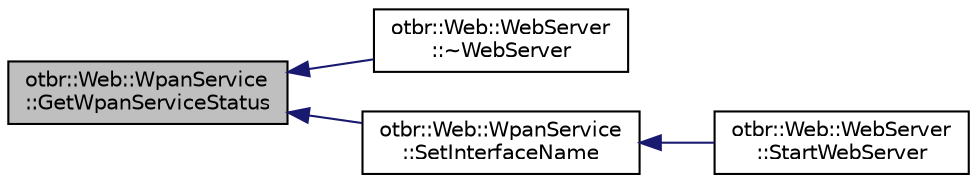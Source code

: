 digraph "otbr::Web::WpanService::GetWpanServiceStatus"
{
  edge [fontname="Helvetica",fontsize="10",labelfontname="Helvetica",labelfontsize="10"];
  node [fontname="Helvetica",fontsize="10",shape=record];
  rankdir="LR";
  Node7 [label="otbr::Web::WpanService\l::GetWpanServiceStatus",height=0.2,width=0.4,color="black", fillcolor="grey75", style="filled", fontcolor="black"];
  Node7 -> Node8 [dir="back",color="midnightblue",fontsize="10",style="solid",fontname="Helvetica"];
  Node8 [label="otbr::Web::WebServer\l::~WebServer",height=0.2,width=0.4,color="black", fillcolor="white", style="filled",URL="$d6/d83/classotbr_1_1Web_1_1WebServer.html#a8a9328d2362b07f3ebfa40242a84784b",tooltip="This method is destructor to free the WebServer. "];
  Node7 -> Node9 [dir="back",color="midnightblue",fontsize="10",style="solid",fontname="Helvetica"];
  Node9 [label="otbr::Web::WpanService\l::SetInterfaceName",height=0.2,width=0.4,color="black", fillcolor="white", style="filled",URL="$d3/d46/classotbr_1_1Web_1_1WpanService.html#a27dac82c1cf47b5930a512b200fdbfbb",tooltip="This method sets the Thread interface name. "];
  Node9 -> Node10 [dir="back",color="midnightblue",fontsize="10",style="solid",fontname="Helvetica"];
  Node10 [label="otbr::Web::WebServer\l::StartWebServer",height=0.2,width=0.4,color="black", fillcolor="white", style="filled",URL="$d6/d83/classotbr_1_1Web_1_1WebServer.html#abe5b4a1397cd62cecf1147a5fdad528d",tooltip="This method starts the Web Server. "];
}
